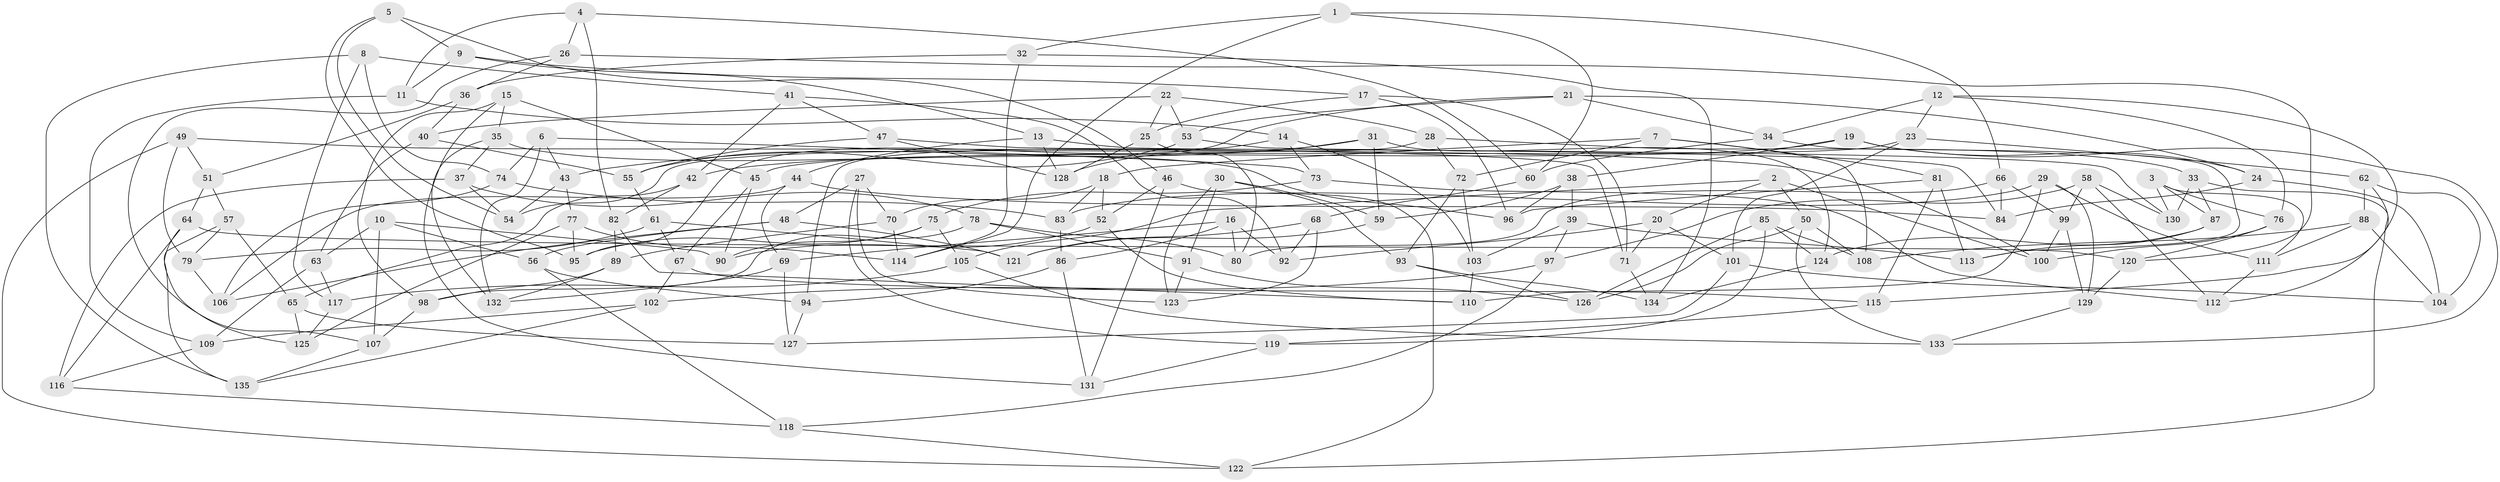 // coarse degree distribution, {5: 0.047619047619047616, 6: 0.5595238095238095, 4: 0.36904761904761907, 3: 0.023809523809523808}
// Generated by graph-tools (version 1.1) at 2025/42/03/06/25 10:42:19]
// undirected, 135 vertices, 270 edges
graph export_dot {
graph [start="1"]
  node [color=gray90,style=filled];
  1;
  2;
  3;
  4;
  5;
  6;
  7;
  8;
  9;
  10;
  11;
  12;
  13;
  14;
  15;
  16;
  17;
  18;
  19;
  20;
  21;
  22;
  23;
  24;
  25;
  26;
  27;
  28;
  29;
  30;
  31;
  32;
  33;
  34;
  35;
  36;
  37;
  38;
  39;
  40;
  41;
  42;
  43;
  44;
  45;
  46;
  47;
  48;
  49;
  50;
  51;
  52;
  53;
  54;
  55;
  56;
  57;
  58;
  59;
  60;
  61;
  62;
  63;
  64;
  65;
  66;
  67;
  68;
  69;
  70;
  71;
  72;
  73;
  74;
  75;
  76;
  77;
  78;
  79;
  80;
  81;
  82;
  83;
  84;
  85;
  86;
  87;
  88;
  89;
  90;
  91;
  92;
  93;
  94;
  95;
  96;
  97;
  98;
  99;
  100;
  101;
  102;
  103;
  104;
  105;
  106;
  107;
  108;
  109;
  110;
  111;
  112;
  113;
  114;
  115;
  116;
  117;
  118;
  119;
  120;
  121;
  122;
  123;
  124;
  125;
  126;
  127;
  128;
  129;
  130;
  131;
  132;
  133;
  134;
  135;
  1 -- 66;
  1 -- 114;
  1 -- 32;
  1 -- 60;
  2 -- 20;
  2 -- 100;
  2 -- 50;
  2 -- 105;
  3 -- 76;
  3 -- 130;
  3 -- 111;
  3 -- 87;
  4 -- 26;
  4 -- 82;
  4 -- 11;
  4 -- 60;
  5 -- 9;
  5 -- 54;
  5 -- 95;
  5 -- 46;
  6 -- 73;
  6 -- 43;
  6 -- 74;
  6 -- 132;
  7 -- 18;
  7 -- 72;
  7 -- 108;
  7 -- 81;
  8 -- 74;
  8 -- 41;
  8 -- 117;
  8 -- 135;
  9 -- 11;
  9 -- 13;
  9 -- 17;
  10 -- 107;
  10 -- 63;
  10 -- 56;
  10 -- 90;
  11 -- 14;
  11 -- 109;
  12 -- 23;
  12 -- 76;
  12 -- 34;
  12 -- 115;
  13 -- 44;
  13 -- 130;
  13 -- 128;
  14 -- 94;
  14 -- 73;
  14 -- 103;
  15 -- 45;
  15 -- 35;
  15 -- 98;
  15 -- 131;
  16 -- 80;
  16 -- 92;
  16 -- 86;
  16 -- 69;
  17 -- 71;
  17 -- 96;
  17 -- 25;
  18 -- 52;
  18 -- 70;
  18 -- 83;
  19 -- 38;
  19 -- 24;
  19 -- 42;
  19 -- 133;
  20 -- 92;
  20 -- 101;
  20 -- 71;
  21 -- 34;
  21 -- 95;
  21 -- 53;
  21 -- 24;
  22 -- 53;
  22 -- 40;
  22 -- 25;
  22 -- 28;
  23 -- 45;
  23 -- 101;
  23 -- 62;
  24 -- 84;
  24 -- 104;
  25 -- 128;
  25 -- 80;
  26 -- 36;
  26 -- 107;
  26 -- 120;
  27 -- 70;
  27 -- 48;
  27 -- 119;
  27 -- 123;
  28 -- 33;
  28 -- 54;
  28 -- 72;
  29 -- 110;
  29 -- 129;
  29 -- 83;
  29 -- 111;
  30 -- 123;
  30 -- 91;
  30 -- 59;
  30 -- 93;
  31 -- 43;
  31 -- 59;
  31 -- 124;
  31 -- 128;
  32 -- 114;
  32 -- 36;
  32 -- 134;
  33 -- 130;
  33 -- 87;
  33 -- 122;
  34 -- 113;
  34 -- 60;
  35 -- 96;
  35 -- 132;
  35 -- 37;
  36 -- 40;
  36 -- 51;
  37 -- 116;
  37 -- 78;
  37 -- 54;
  38 -- 39;
  38 -- 96;
  38 -- 59;
  39 -- 97;
  39 -- 113;
  39 -- 103;
  40 -- 63;
  40 -- 55;
  41 -- 47;
  41 -- 42;
  41 -- 92;
  42 -- 65;
  42 -- 82;
  43 -- 77;
  43 -- 54;
  44 -- 84;
  44 -- 69;
  44 -- 106;
  45 -- 90;
  45 -- 67;
  46 -- 122;
  46 -- 131;
  46 -- 52;
  47 -- 71;
  47 -- 128;
  47 -- 55;
  48 -- 106;
  48 -- 56;
  48 -- 121;
  49 -- 122;
  49 -- 51;
  49 -- 100;
  49 -- 79;
  50 -- 133;
  50 -- 126;
  50 -- 108;
  51 -- 64;
  51 -- 57;
  52 -- 110;
  52 -- 90;
  53 -- 55;
  53 -- 84;
  55 -- 61;
  56 -- 118;
  56 -- 94;
  57 -- 79;
  57 -- 135;
  57 -- 65;
  58 -- 97;
  58 -- 99;
  58 -- 130;
  58 -- 112;
  59 -- 121;
  60 -- 68;
  61 -- 121;
  61 -- 67;
  61 -- 79;
  62 -- 112;
  62 -- 104;
  62 -- 88;
  63 -- 117;
  63 -- 109;
  64 -- 125;
  64 -- 120;
  64 -- 116;
  65 -- 127;
  65 -- 125;
  66 -- 84;
  66 -- 80;
  66 -- 99;
  67 -- 102;
  67 -- 115;
  68 -- 121;
  68 -- 123;
  68 -- 92;
  69 -- 127;
  69 -- 132;
  70 -- 114;
  70 -- 89;
  71 -- 134;
  72 -- 103;
  72 -- 93;
  73 -- 75;
  73 -- 112;
  74 -- 106;
  74 -- 83;
  75 -- 95;
  75 -- 105;
  75 -- 90;
  76 -- 100;
  76 -- 120;
  77 -- 125;
  77 -- 114;
  77 -- 95;
  78 -- 98;
  78 -- 91;
  78 -- 80;
  79 -- 106;
  81 -- 96;
  81 -- 115;
  81 -- 113;
  82 -- 110;
  82 -- 89;
  83 -- 86;
  85 -- 124;
  85 -- 108;
  85 -- 126;
  85 -- 119;
  86 -- 131;
  86 -- 94;
  87 -- 113;
  87 -- 124;
  88 -- 104;
  88 -- 111;
  88 -- 108;
  89 -- 132;
  89 -- 98;
  91 -- 126;
  91 -- 123;
  93 -- 126;
  93 -- 134;
  94 -- 127;
  97 -- 118;
  97 -- 102;
  98 -- 107;
  99 -- 100;
  99 -- 129;
  101 -- 127;
  101 -- 104;
  102 -- 135;
  102 -- 109;
  103 -- 110;
  105 -- 133;
  105 -- 117;
  107 -- 135;
  109 -- 116;
  111 -- 112;
  115 -- 119;
  116 -- 118;
  117 -- 125;
  118 -- 122;
  119 -- 131;
  120 -- 129;
  124 -- 134;
  129 -- 133;
}
